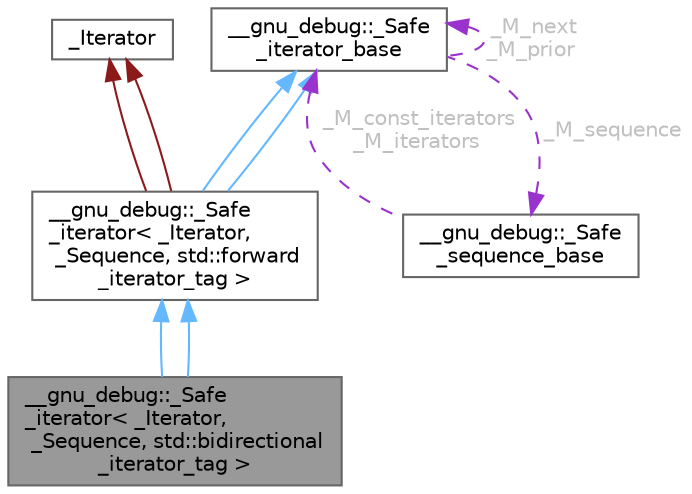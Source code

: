 digraph "__gnu_debug::_Safe_iterator&lt; _Iterator, _Sequence, std::bidirectional_iterator_tag &gt;"
{
 // LATEX_PDF_SIZE
  bgcolor="transparent";
  edge [fontname=Helvetica,fontsize=10,labelfontname=Helvetica,labelfontsize=10];
  node [fontname=Helvetica,fontsize=10,shape=box,height=0.2,width=0.4];
  Node1 [id="Node000001",label="__gnu_debug::_Safe\l_iterator\< _Iterator,\l _Sequence, std::bidirectional\l_iterator_tag \>",height=0.2,width=0.4,color="gray40", fillcolor="grey60", style="filled", fontcolor="black",tooltip=" "];
  Node2 -> Node1 [id="edge19_Node000001_Node000002",dir="back",color="steelblue1",style="solid",tooltip=" "];
  Node2 [id="Node000002",label="__gnu_debug::_Safe\l_iterator\< _Iterator,\l _Sequence, std::forward\l_iterator_tag \>",height=0.2,width=0.4,color="gray40", fillcolor="white", style="filled",URL="$class____gnu__debug_1_1___safe__iterator.html",tooltip=" "];
  Node3 -> Node2 [id="edge20_Node000002_Node000003",dir="back",color="firebrick4",style="solid",tooltip=" "];
  Node3 [id="Node000003",label="_Iterator",height=0.2,width=0.4,color="gray40", fillcolor="white", style="filled",tooltip=" "];
  Node4 -> Node2 [id="edge21_Node000002_Node000004",dir="back",color="steelblue1",style="solid",tooltip=" "];
  Node4 [id="Node000004",label="__gnu_debug::_Safe\l_iterator_base",height=0.2,width=0.4,color="gray40", fillcolor="white", style="filled",URL="$class____gnu__debug_1_1___safe__iterator__base.html",tooltip="Basic functionality for a safe iterator."];
  Node5 -> Node4 [id="edge22_Node000004_Node000005",dir="back",color="darkorchid3",style="dashed",tooltip=" ",label=" _M_sequence",fontcolor="grey" ];
  Node5 [id="Node000005",label="__gnu_debug::_Safe\l_sequence_base",height=0.2,width=0.4,color="gray40", fillcolor="white", style="filled",URL="$class____gnu__debug_1_1___safe__sequence__base.html",tooltip="Base class that supports tracking of iterators that reference a sequence."];
  Node4 -> Node5 [id="edge23_Node000005_Node000004",dir="back",color="darkorchid3",style="dashed",tooltip=" ",label=" _M_const_iterators\n_M_iterators",fontcolor="grey" ];
  Node4 -> Node4 [id="edge24_Node000004_Node000004",dir="back",color="darkorchid3",style="dashed",tooltip=" ",label=" _M_next\n_M_prior",fontcolor="grey" ];
  Node3 -> Node2 [id="edge25_Node000002_Node000003",dir="back",color="firebrick4",style="solid",tooltip=" "];
  Node4 -> Node2 [id="edge26_Node000002_Node000004",dir="back",color="steelblue1",style="solid",tooltip=" "];
  Node2 -> Node1 [id="edge27_Node000001_Node000002",dir="back",color="steelblue1",style="solid",tooltip=" "];
}
